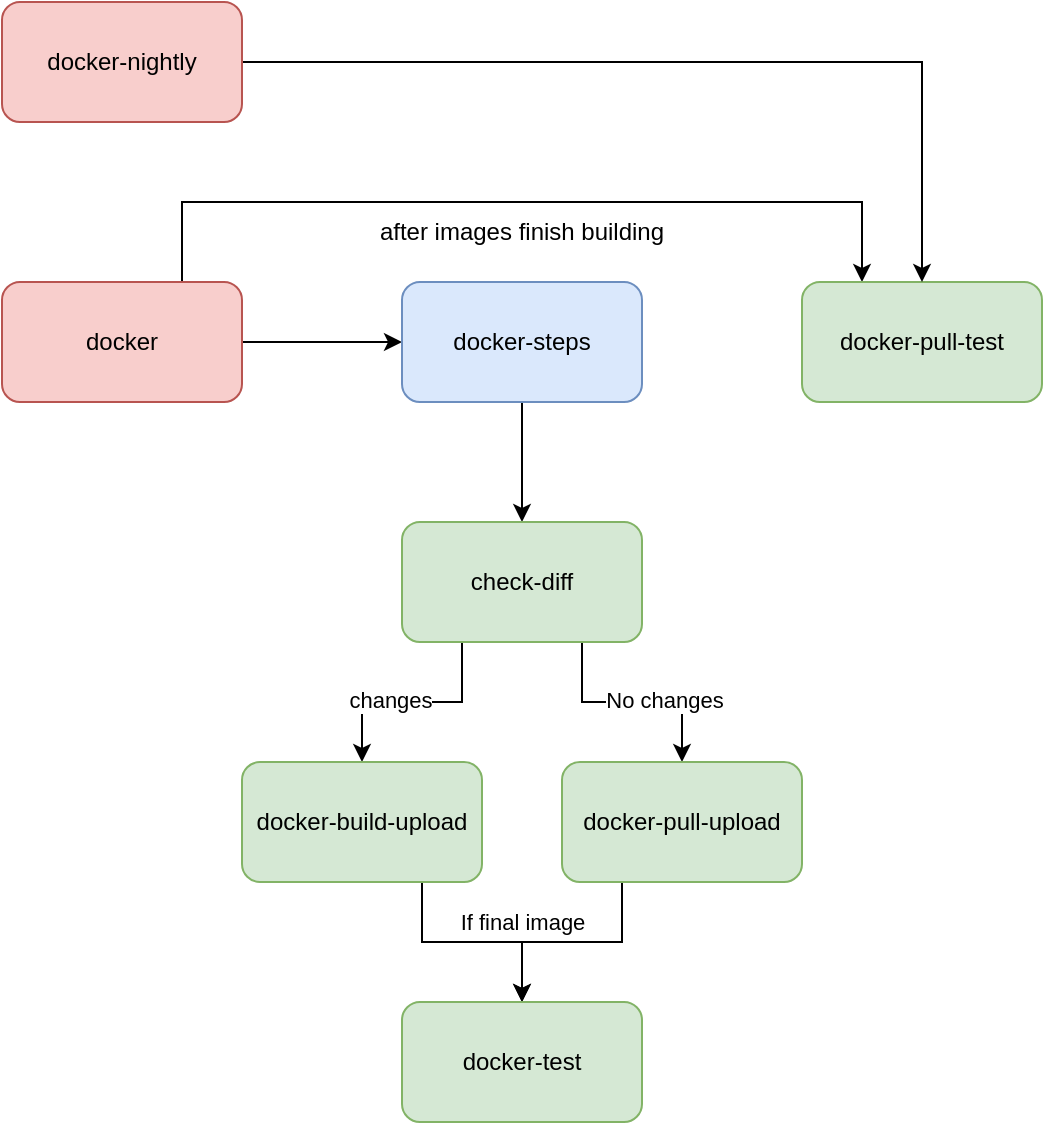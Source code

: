 <mxfile version="26.0.6">
  <diagram name="Page-1" id="MhZWIoq9EH4QVn2t1QWZ">
    <mxGraphModel dx="724" dy="371" grid="1" gridSize="10" guides="1" tooltips="1" connect="1" arrows="1" fold="1" page="1" pageScale="1" pageWidth="850" pageHeight="1100" math="0" shadow="0">
      <root>
        <mxCell id="0" />
        <mxCell id="1" parent="0" />
        <mxCell id="5uPc17FblMyBe7nU4h_p-3" style="edgeStyle=orthogonalEdgeStyle;rounded=0;orthogonalLoop=1;jettySize=auto;html=1;exitX=1;exitY=0.5;exitDx=0;exitDy=0;entryX=0;entryY=0.5;entryDx=0;entryDy=0;" parent="1" source="5uPc17FblMyBe7nU4h_p-1" target="5uPc17FblMyBe7nU4h_p-2" edge="1">
          <mxGeometry relative="1" as="geometry" />
        </mxCell>
        <mxCell id="MjpM7nacH0gyaQG1k2WZ-2" style="edgeStyle=orthogonalEdgeStyle;rounded=0;orthogonalLoop=1;jettySize=auto;html=1;exitX=0.75;exitY=0;exitDx=0;exitDy=0;entryX=0.25;entryY=0;entryDx=0;entryDy=0;" edge="1" parent="1" source="5uPc17FblMyBe7nU4h_p-1" target="MjpM7nacH0gyaQG1k2WZ-1">
          <mxGeometry relative="1" as="geometry">
            <mxPoint x="540" y="200" as="targetPoint" />
            <Array as="points">
              <mxPoint x="170" y="240" />
              <mxPoint x="510" y="240" />
            </Array>
          </mxGeometry>
        </mxCell>
        <mxCell id="5uPc17FblMyBe7nU4h_p-1" value="docker" style="rounded=1;whiteSpace=wrap;html=1;fillColor=#f8cecc;strokeColor=#b85450;" parent="1" vertex="1">
          <mxGeometry x="80" y="280" width="120" height="60" as="geometry" />
        </mxCell>
        <mxCell id="5uPc17FblMyBe7nU4h_p-5" style="edgeStyle=orthogonalEdgeStyle;rounded=0;orthogonalLoop=1;jettySize=auto;html=1;exitX=0.5;exitY=1;exitDx=0;exitDy=0;entryX=0.5;entryY=0;entryDx=0;entryDy=0;" parent="1" source="5uPc17FblMyBe7nU4h_p-2" target="5uPc17FblMyBe7nU4h_p-4" edge="1">
          <mxGeometry relative="1" as="geometry" />
        </mxCell>
        <mxCell id="5uPc17FblMyBe7nU4h_p-2" value="docker-steps" style="rounded=1;whiteSpace=wrap;html=1;fillColor=#dae8fc;strokeColor=#6c8ebf;" parent="1" vertex="1">
          <mxGeometry x="280" y="280" width="120" height="60" as="geometry" />
        </mxCell>
        <mxCell id="5uPc17FblMyBe7nU4h_p-10" style="edgeStyle=orthogonalEdgeStyle;rounded=0;orthogonalLoop=1;jettySize=auto;html=1;exitX=0.25;exitY=1;exitDx=0;exitDy=0;entryX=0.5;entryY=0;entryDx=0;entryDy=0;" parent="1" source="5uPc17FblMyBe7nU4h_p-4" target="5uPc17FblMyBe7nU4h_p-6" edge="1">
          <mxGeometry relative="1" as="geometry" />
        </mxCell>
        <mxCell id="5uPc17FblMyBe7nU4h_p-13" value="changes" style="edgeLabel;html=1;align=center;verticalAlign=middle;resizable=0;points=[];" parent="5uPc17FblMyBe7nU4h_p-10" vertex="1" connectable="0">
          <mxGeometry x="0.2" y="-1" relative="1" as="geometry">
            <mxPoint as="offset" />
          </mxGeometry>
        </mxCell>
        <mxCell id="5uPc17FblMyBe7nU4h_p-11" style="edgeStyle=orthogonalEdgeStyle;rounded=0;orthogonalLoop=1;jettySize=auto;html=1;exitX=0.75;exitY=1;exitDx=0;exitDy=0;" parent="1" source="5uPc17FblMyBe7nU4h_p-4" target="5uPc17FblMyBe7nU4h_p-8" edge="1">
          <mxGeometry relative="1" as="geometry" />
        </mxCell>
        <mxCell id="5uPc17FblMyBe7nU4h_p-12" value="No changes" style="edgeLabel;html=1;align=center;verticalAlign=middle;resizable=0;points=[];" parent="5uPc17FblMyBe7nU4h_p-11" vertex="1" connectable="0">
          <mxGeometry x="0.291" y="1" relative="1" as="geometry">
            <mxPoint as="offset" />
          </mxGeometry>
        </mxCell>
        <mxCell id="5uPc17FblMyBe7nU4h_p-4" value="check-diff" style="rounded=1;whiteSpace=wrap;html=1;fillColor=#d5e8d4;strokeColor=#82b366;" parent="1" vertex="1">
          <mxGeometry x="280" y="400" width="120" height="60" as="geometry" />
        </mxCell>
        <mxCell id="5uPc17FblMyBe7nU4h_p-14" style="edgeStyle=orthogonalEdgeStyle;rounded=0;orthogonalLoop=1;jettySize=auto;html=1;exitX=0.75;exitY=1;exitDx=0;exitDy=0;" parent="1" source="5uPc17FblMyBe7nU4h_p-6" target="5uPc17FblMyBe7nU4h_p-9" edge="1">
          <mxGeometry relative="1" as="geometry" />
        </mxCell>
        <mxCell id="5uPc17FblMyBe7nU4h_p-17" value="If final image" style="edgeLabel;html=1;align=center;verticalAlign=middle;resizable=0;points=[];" parent="5uPc17FblMyBe7nU4h_p-14" vertex="1" connectable="0">
          <mxGeometry x="0.091" y="1" relative="1" as="geometry">
            <mxPoint x="20" y="-9" as="offset" />
          </mxGeometry>
        </mxCell>
        <mxCell id="5uPc17FblMyBe7nU4h_p-6" value="docker-build-upload" style="rounded=1;whiteSpace=wrap;html=1;fillColor=#d5e8d4;strokeColor=#82b366;" parent="1" vertex="1">
          <mxGeometry x="200" y="520" width="120" height="60" as="geometry" />
        </mxCell>
        <mxCell id="5uPc17FblMyBe7nU4h_p-16" style="edgeStyle=orthogonalEdgeStyle;rounded=0;orthogonalLoop=1;jettySize=auto;html=1;exitX=0.25;exitY=1;exitDx=0;exitDy=0;entryX=0.5;entryY=0;entryDx=0;entryDy=0;" parent="1" source="5uPc17FblMyBe7nU4h_p-8" target="5uPc17FblMyBe7nU4h_p-9" edge="1">
          <mxGeometry relative="1" as="geometry" />
        </mxCell>
        <mxCell id="5uPc17FblMyBe7nU4h_p-8" value="docker-pull-upload" style="rounded=1;whiteSpace=wrap;html=1;fillColor=#d5e8d4;strokeColor=#82b366;" parent="1" vertex="1">
          <mxGeometry x="360" y="520" width="120" height="60" as="geometry" />
        </mxCell>
        <mxCell id="5uPc17FblMyBe7nU4h_p-9" value="docker-test" style="rounded=1;whiteSpace=wrap;html=1;fillColor=#d5e8d4;strokeColor=#82b366;" parent="1" vertex="1">
          <mxGeometry x="280" y="640" width="120" height="60" as="geometry" />
        </mxCell>
        <mxCell id="MjpM7nacH0gyaQG1k2WZ-1" value="docker-pull-test" style="rounded=1;whiteSpace=wrap;html=1;fillColor=#d5e8d4;strokeColor=#82b366;" vertex="1" parent="1">
          <mxGeometry x="480" y="280" width="120" height="60" as="geometry" />
        </mxCell>
        <mxCell id="MjpM7nacH0gyaQG1k2WZ-4" style="edgeStyle=orthogonalEdgeStyle;rounded=0;orthogonalLoop=1;jettySize=auto;html=1;exitX=1;exitY=0.5;exitDx=0;exitDy=0;entryX=0.5;entryY=0;entryDx=0;entryDy=0;" edge="1" parent="1" source="MjpM7nacH0gyaQG1k2WZ-3" target="MjpM7nacH0gyaQG1k2WZ-1">
          <mxGeometry relative="1" as="geometry" />
        </mxCell>
        <mxCell id="MjpM7nacH0gyaQG1k2WZ-3" value="docker-nightly" style="rounded=1;whiteSpace=wrap;html=1;fillColor=#f8cecc;strokeColor=#b85450;" vertex="1" parent="1">
          <mxGeometry x="80" y="140" width="120" height="60" as="geometry" />
        </mxCell>
        <mxCell id="MjpM7nacH0gyaQG1k2WZ-5" value="after images finish building" style="text;html=1;align=center;verticalAlign=middle;whiteSpace=wrap;rounded=0;" vertex="1" parent="1">
          <mxGeometry x="265" y="240" width="150" height="30" as="geometry" />
        </mxCell>
      </root>
    </mxGraphModel>
  </diagram>
</mxfile>

